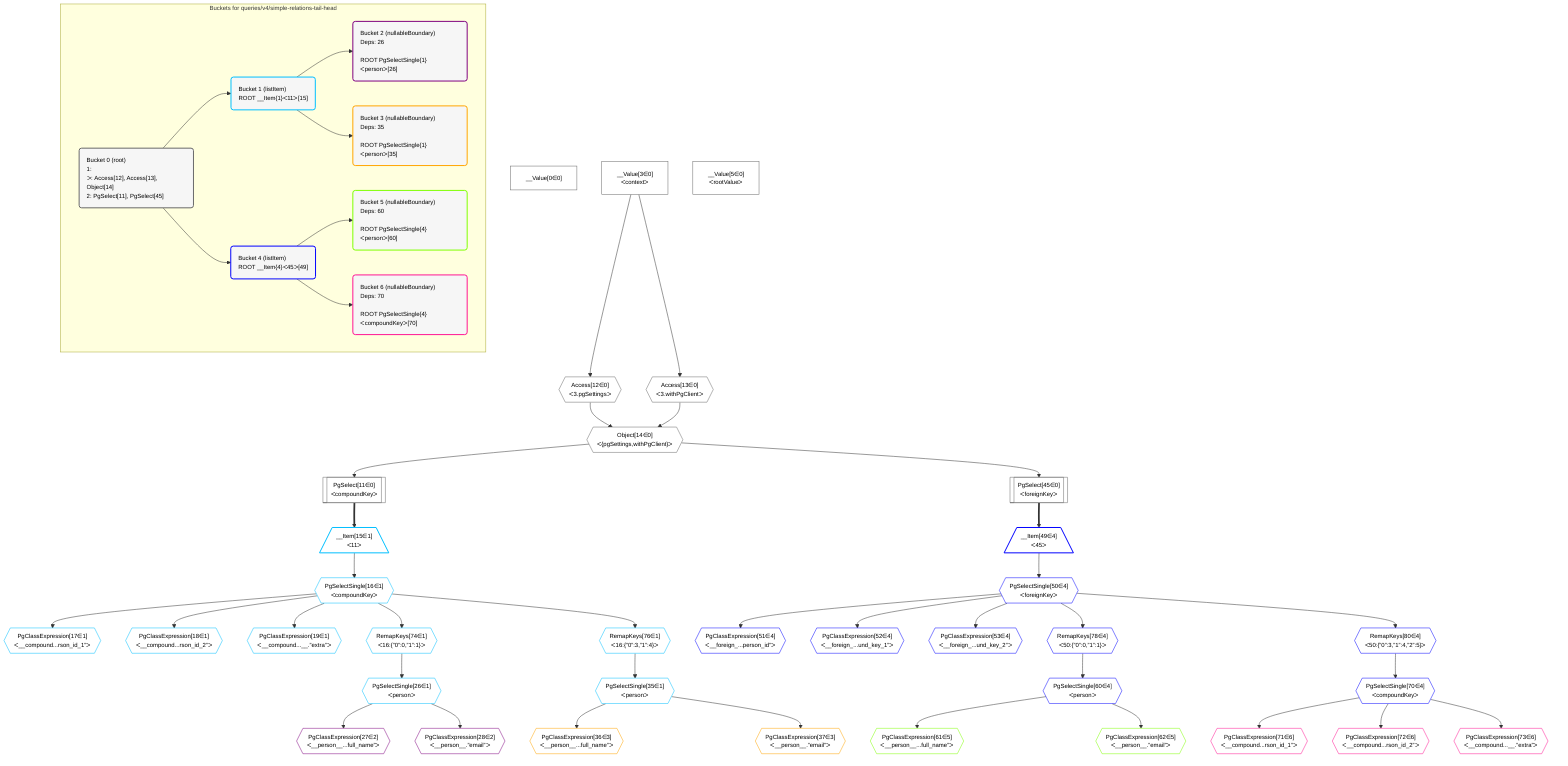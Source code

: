%%{init: {'themeVariables': { 'fontSize': '12px'}}}%%
graph TD
    classDef path fill:#eee,stroke:#000,color:#000
    classDef plan fill:#fff,stroke-width:1px,color:#000
    classDef itemplan fill:#fff,stroke-width:2px,color:#000
    classDef unbatchedplan fill:#dff,stroke-width:1px,color:#000
    classDef sideeffectplan fill:#fcc,stroke-width:2px,color:#000
    classDef bucket fill:#f6f6f6,color:#000,stroke-width:2px,text-align:left


    %% define steps
    __Value0["__Value[0∈0]"]:::plan
    __Value3["__Value[3∈0]<br />ᐸcontextᐳ"]:::plan
    __Value5["__Value[5∈0]<br />ᐸrootValueᐳ"]:::plan
    Access12{{"Access[12∈0]<br />ᐸ3.pgSettingsᐳ"}}:::plan
    Access13{{"Access[13∈0]<br />ᐸ3.withPgClientᐳ"}}:::plan
    Object14{{"Object[14∈0]<br />ᐸ{pgSettings,withPgClient}ᐳ"}}:::plan
    PgSelect11[["PgSelect[11∈0]<br />ᐸcompoundKeyᐳ"]]:::plan
    __Item15[/"__Item[15∈1]<br />ᐸ11ᐳ"\]:::itemplan
    PgSelectSingle16{{"PgSelectSingle[16∈1]<br />ᐸcompoundKeyᐳ"}}:::plan
    PgClassExpression17{{"PgClassExpression[17∈1]<br />ᐸ__compound...rson_id_1”ᐳ"}}:::plan
    PgClassExpression18{{"PgClassExpression[18∈1]<br />ᐸ__compound...rson_id_2”ᐳ"}}:::plan
    PgClassExpression19{{"PgClassExpression[19∈1]<br />ᐸ__compound...__.”extra”ᐳ"}}:::plan
    RemapKeys74{{"RemapKeys[74∈1]<br />ᐸ16:{”0”:0,”1”:1}ᐳ"}}:::plan
    PgSelectSingle26{{"PgSelectSingle[26∈1]<br />ᐸpersonᐳ"}}:::plan
    PgClassExpression27{{"PgClassExpression[27∈2]<br />ᐸ__person__...full_name”ᐳ"}}:::plan
    PgClassExpression28{{"PgClassExpression[28∈2]<br />ᐸ__person__.”email”ᐳ"}}:::plan
    RemapKeys76{{"RemapKeys[76∈1]<br />ᐸ16:{”0”:3,”1”:4}ᐳ"}}:::plan
    PgSelectSingle35{{"PgSelectSingle[35∈1]<br />ᐸpersonᐳ"}}:::plan
    PgClassExpression36{{"PgClassExpression[36∈3]<br />ᐸ__person__...full_name”ᐳ"}}:::plan
    PgClassExpression37{{"PgClassExpression[37∈3]<br />ᐸ__person__.”email”ᐳ"}}:::plan
    PgSelect45[["PgSelect[45∈0]<br />ᐸforeignKeyᐳ"]]:::plan
    __Item49[/"__Item[49∈4]<br />ᐸ45ᐳ"\]:::itemplan
    PgSelectSingle50{{"PgSelectSingle[50∈4]<br />ᐸforeignKeyᐳ"}}:::plan
    PgClassExpression51{{"PgClassExpression[51∈4]<br />ᐸ__foreign_...person_id”ᐳ"}}:::plan
    PgClassExpression52{{"PgClassExpression[52∈4]<br />ᐸ__foreign_...und_key_1”ᐳ"}}:::plan
    PgClassExpression53{{"PgClassExpression[53∈4]<br />ᐸ__foreign_...und_key_2”ᐳ"}}:::plan
    RemapKeys78{{"RemapKeys[78∈4]<br />ᐸ50:{”0”:0,”1”:1}ᐳ"}}:::plan
    PgSelectSingle60{{"PgSelectSingle[60∈4]<br />ᐸpersonᐳ"}}:::plan
    PgClassExpression61{{"PgClassExpression[61∈5]<br />ᐸ__person__...full_name”ᐳ"}}:::plan
    PgClassExpression62{{"PgClassExpression[62∈5]<br />ᐸ__person__.”email”ᐳ"}}:::plan
    RemapKeys80{{"RemapKeys[80∈4]<br />ᐸ50:{”0”:3,”1”:4,”2”:5}ᐳ"}}:::plan
    PgSelectSingle70{{"PgSelectSingle[70∈4]<br />ᐸcompoundKeyᐳ"}}:::plan
    PgClassExpression71{{"PgClassExpression[71∈6]<br />ᐸ__compound...rson_id_1”ᐳ"}}:::plan
    PgClassExpression72{{"PgClassExpression[72∈6]<br />ᐸ__compound...rson_id_2”ᐳ"}}:::plan
    PgClassExpression73{{"PgClassExpression[73∈6]<br />ᐸ__compound...__.”extra”ᐳ"}}:::plan

    %% plan dependencies
    __Value3 --> Access12
    __Value3 --> Access13
    Access12 & Access13 --> Object14
    Object14 --> PgSelect11
    PgSelect11 ==> __Item15
    __Item15 --> PgSelectSingle16
    PgSelectSingle16 --> PgClassExpression17
    PgSelectSingle16 --> PgClassExpression18
    PgSelectSingle16 --> PgClassExpression19
    PgSelectSingle16 --> RemapKeys74
    RemapKeys74 --> PgSelectSingle26
    PgSelectSingle26 --> PgClassExpression27
    PgSelectSingle26 --> PgClassExpression28
    PgSelectSingle16 --> RemapKeys76
    RemapKeys76 --> PgSelectSingle35
    PgSelectSingle35 --> PgClassExpression36
    PgSelectSingle35 --> PgClassExpression37
    Object14 --> PgSelect45
    PgSelect45 ==> __Item49
    __Item49 --> PgSelectSingle50
    PgSelectSingle50 --> PgClassExpression51
    PgSelectSingle50 --> PgClassExpression52
    PgSelectSingle50 --> PgClassExpression53
    PgSelectSingle50 --> RemapKeys78
    RemapKeys78 --> PgSelectSingle60
    PgSelectSingle60 --> PgClassExpression61
    PgSelectSingle60 --> PgClassExpression62
    PgSelectSingle50 --> RemapKeys80
    RemapKeys80 --> PgSelectSingle70
    PgSelectSingle70 --> PgClassExpression71
    PgSelectSingle70 --> PgClassExpression72
    PgSelectSingle70 --> PgClassExpression73

    subgraph "Buckets for queries/v4/simple-relations-tail-head"
    Bucket0("Bucket 0 (root)<br />1: <br />ᐳ: Access[12], Access[13], Object[14]<br />2: PgSelect[11], PgSelect[45]"):::bucket
    classDef bucket0 stroke:#696969
    class Bucket0,__Value0,__Value3,__Value5,PgSelect11,Access12,Access13,Object14,PgSelect45 bucket0
    Bucket1("Bucket 1 (listItem)<br />ROOT __Item{1}ᐸ11ᐳ[15]"):::bucket
    classDef bucket1 stroke:#00bfff
    class Bucket1,__Item15,PgSelectSingle16,PgClassExpression17,PgClassExpression18,PgClassExpression19,PgSelectSingle26,PgSelectSingle35,RemapKeys74,RemapKeys76 bucket1
    Bucket2("Bucket 2 (nullableBoundary)<br />Deps: 26<br /><br />ROOT PgSelectSingle{1}ᐸpersonᐳ[26]"):::bucket
    classDef bucket2 stroke:#7f007f
    class Bucket2,PgClassExpression27,PgClassExpression28 bucket2
    Bucket3("Bucket 3 (nullableBoundary)<br />Deps: 35<br /><br />ROOT PgSelectSingle{1}ᐸpersonᐳ[35]"):::bucket
    classDef bucket3 stroke:#ffa500
    class Bucket3,PgClassExpression36,PgClassExpression37 bucket3
    Bucket4("Bucket 4 (listItem)<br />ROOT __Item{4}ᐸ45ᐳ[49]"):::bucket
    classDef bucket4 stroke:#0000ff
    class Bucket4,__Item49,PgSelectSingle50,PgClassExpression51,PgClassExpression52,PgClassExpression53,PgSelectSingle60,PgSelectSingle70,RemapKeys78,RemapKeys80 bucket4
    Bucket5("Bucket 5 (nullableBoundary)<br />Deps: 60<br /><br />ROOT PgSelectSingle{4}ᐸpersonᐳ[60]"):::bucket
    classDef bucket5 stroke:#7fff00
    class Bucket5,PgClassExpression61,PgClassExpression62 bucket5
    Bucket6("Bucket 6 (nullableBoundary)<br />Deps: 70<br /><br />ROOT PgSelectSingle{4}ᐸcompoundKeyᐳ[70]"):::bucket
    classDef bucket6 stroke:#ff1493
    class Bucket6,PgClassExpression71,PgClassExpression72,PgClassExpression73 bucket6
    Bucket0 --> Bucket1 & Bucket4
    Bucket1 --> Bucket2 & Bucket3
    Bucket4 --> Bucket5 & Bucket6
    end